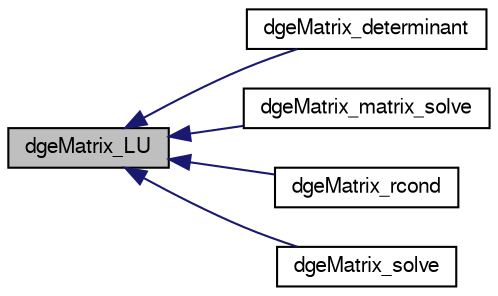 digraph G
{
  edge [fontname="FreeSans",fontsize=10,labelfontname="FreeSans",labelfontsize=10];
  node [fontname="FreeSans",fontsize=10,shape=record];
  rankdir=LR;
  Node1 [label="dgeMatrix_LU",height=0.2,width=0.4,color="black", fillcolor="grey75", style="filled" fontcolor="black"];
  Node1 -> Node2 [dir=back,color="midnightblue",fontsize=10,style="solid",fontname="FreeSans"];
  Node2 [label="dgeMatrix_determinant",height=0.2,width=0.4,color="black", fillcolor="white", style="filled",URL="$dgeMatrix_8h.html#ebb502aae0db4698b17a88c6c0f0ec39"];
  Node1 -> Node3 [dir=back,color="midnightblue",fontsize=10,style="solid",fontname="FreeSans"];
  Node3 [label="dgeMatrix_matrix_solve",height=0.2,width=0.4,color="black", fillcolor="white", style="filled",URL="$dgeMatrix_8h.html#4aaf5ed4d71841560a06e2eda9da3762"];
  Node1 -> Node4 [dir=back,color="midnightblue",fontsize=10,style="solid",fontname="FreeSans"];
  Node4 [label="dgeMatrix_rcond",height=0.2,width=0.4,color="black", fillcolor="white", style="filled",URL="$dgeMatrix_8h.html#c4f1b4b19a004fb62c9cb68ccb1028ea"];
  Node1 -> Node5 [dir=back,color="midnightblue",fontsize=10,style="solid",fontname="FreeSans"];
  Node5 [label="dgeMatrix_solve",height=0.2,width=0.4,color="black", fillcolor="white", style="filled",URL="$dgeMatrix_8h.html#8f0564cd095a4415738ef1ad8d537da1"];
}
